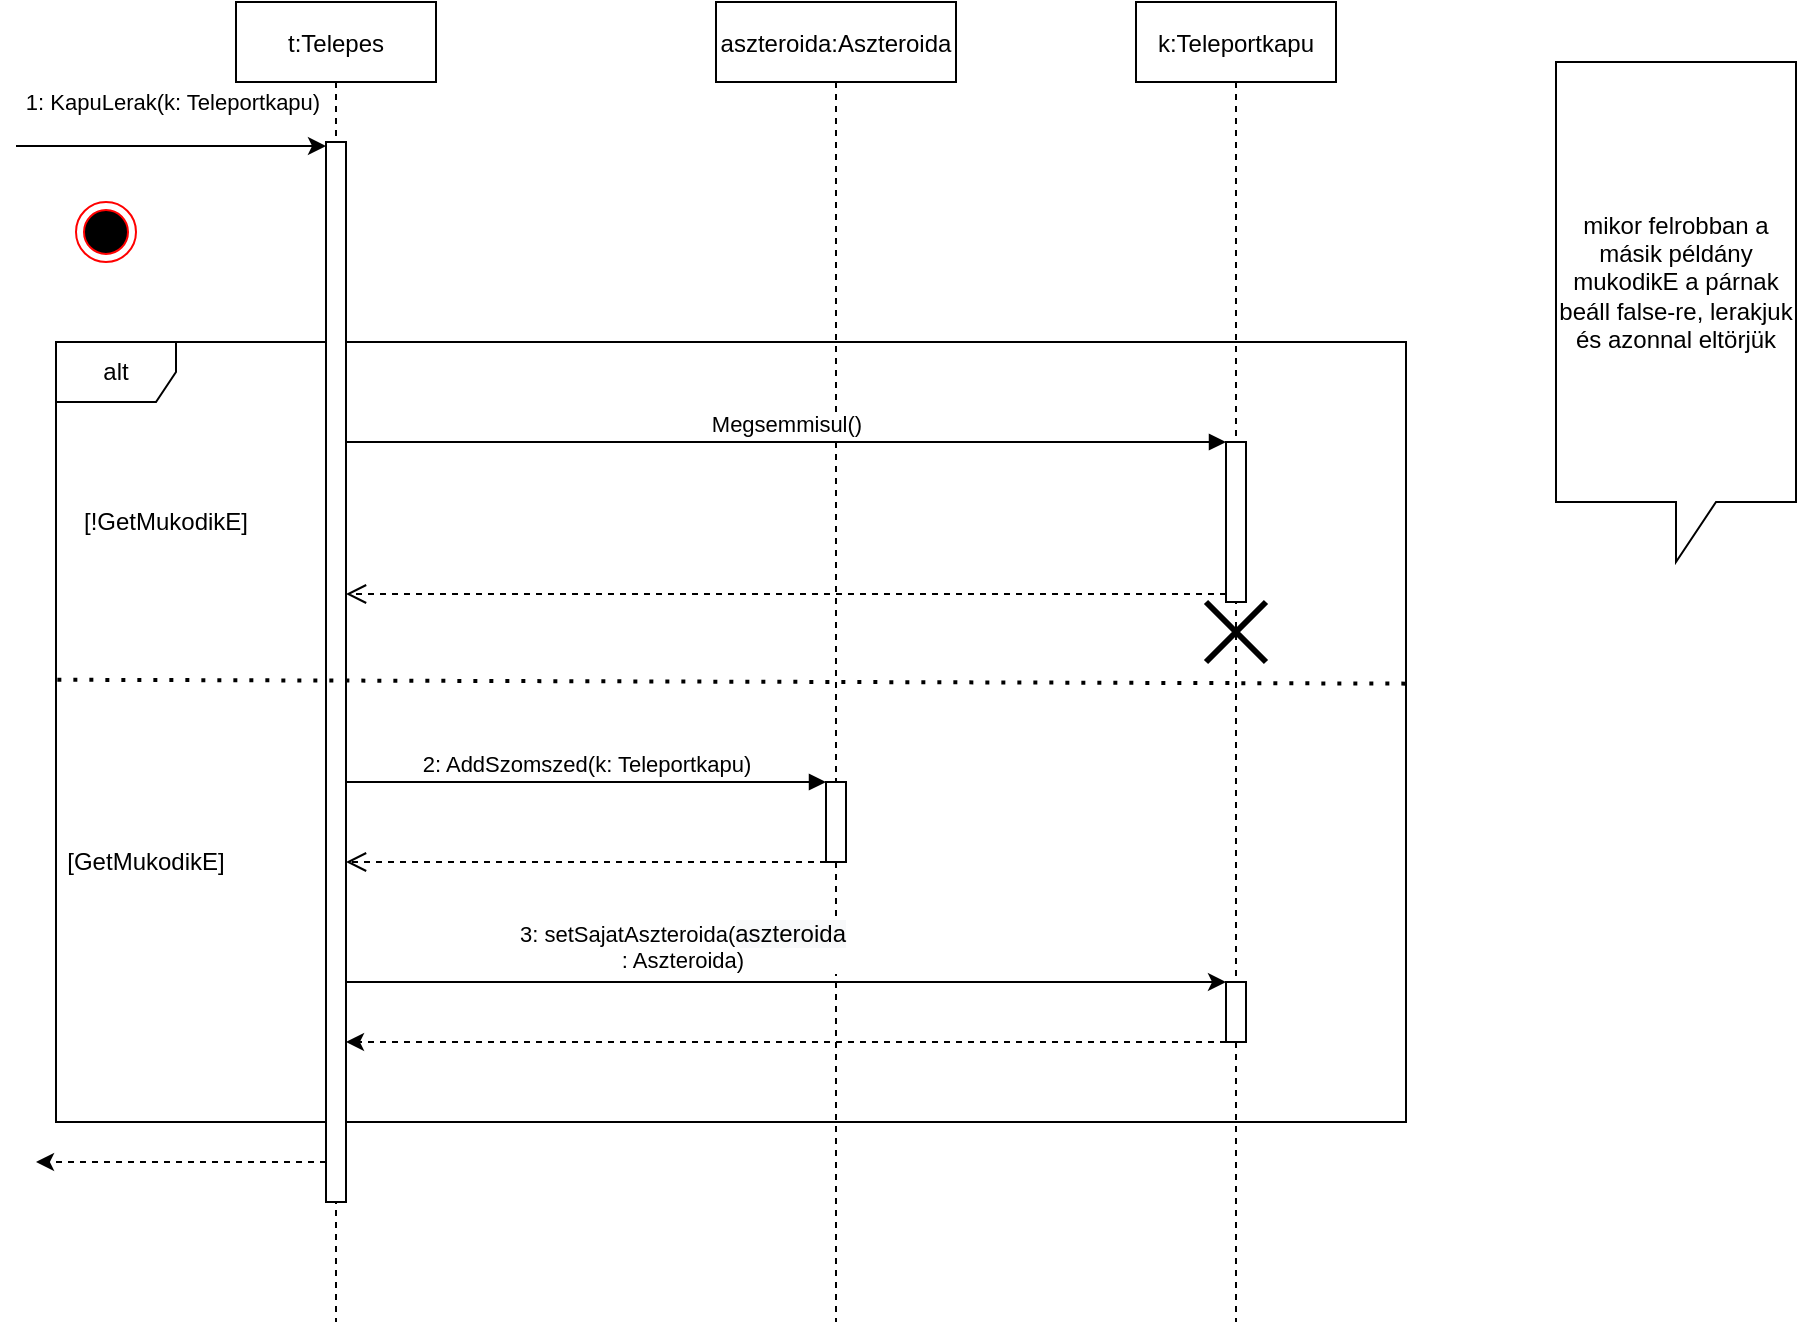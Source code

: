 <mxfile version="14.4.3" type="github">
  <diagram id="kgpKYQtTHZ0yAKxKKP6v" name="Page-1">
    <mxGraphModel dx="868" dy="450" grid="1" gridSize="10" guides="1" tooltips="1" connect="1" arrows="1" fold="1" page="1" pageScale="1" pageWidth="850" pageHeight="1100" math="0" shadow="0">
      <root>
        <mxCell id="0" />
        <mxCell id="1" parent="0" />
        <mxCell id="pmfMfa2IUyMt7tXiD2yf-2" value="alt" style="shape=umlFrame;whiteSpace=wrap;html=1;" vertex="1" parent="1">
          <mxGeometry x="30" y="190" width="675" height="390" as="geometry" />
        </mxCell>
        <mxCell id="3nuBFxr9cyL0pnOWT2aG-1" value="t:Telepes" style="shape=umlLifeline;perimeter=lifelinePerimeter;container=1;collapsible=0;recursiveResize=0;rounded=0;shadow=0;strokeWidth=1;" parent="1" vertex="1">
          <mxGeometry x="120" y="20" width="100" height="660" as="geometry" />
        </mxCell>
        <mxCell id="3nuBFxr9cyL0pnOWT2aG-2" value="" style="points=[];perimeter=orthogonalPerimeter;rounded=0;shadow=0;strokeWidth=1;" parent="3nuBFxr9cyL0pnOWT2aG-1" vertex="1">
          <mxGeometry x="45" y="70" width="10" height="530" as="geometry" />
        </mxCell>
        <mxCell id="3nuBFxr9cyL0pnOWT2aG-5" value="aszteroida:Aszteroida" style="shape=umlLifeline;perimeter=lifelinePerimeter;container=1;collapsible=0;recursiveResize=0;rounded=0;shadow=0;strokeWidth=1;" parent="1" vertex="1">
          <mxGeometry x="360" y="20" width="120" height="660" as="geometry" />
        </mxCell>
        <mxCell id="3nuBFxr9cyL0pnOWT2aG-6" value="" style="points=[];perimeter=orthogonalPerimeter;rounded=0;shadow=0;strokeWidth=1;" parent="3nuBFxr9cyL0pnOWT2aG-5" vertex="1">
          <mxGeometry x="55" y="390" width="10" height="40" as="geometry" />
        </mxCell>
        <mxCell id="yMqLdswsQX3L9AiM1ZZN-1" value="1: KapuLerak(k: Teleportkapu)" style="endArrow=classic;html=1;" parent="1" edge="1">
          <mxGeometry x="0.005" y="22" width="50" height="50" relative="1" as="geometry">
            <mxPoint x="10" y="92" as="sourcePoint" />
            <mxPoint x="165" y="92" as="targetPoint" />
            <mxPoint as="offset" />
          </mxGeometry>
        </mxCell>
        <mxCell id="yMqLdswsQX3L9AiM1ZZN-5" value="" style="endArrow=classic;html=1;dashed=1;" parent="1" edge="1">
          <mxGeometry width="50" height="50" relative="1" as="geometry">
            <mxPoint x="165" y="600" as="sourcePoint" />
            <mxPoint x="20" y="600" as="targetPoint" />
            <Array as="points">
              <mxPoint x="130" y="600" />
            </Array>
          </mxGeometry>
        </mxCell>
        <mxCell id="yMqLdswsQX3L9AiM1ZZN-6" value="k:Teleportkapu" style="shape=umlLifeline;perimeter=lifelinePerimeter;container=1;collapsible=0;recursiveResize=0;rounded=0;shadow=0;strokeWidth=1;" parent="1" vertex="1">
          <mxGeometry x="570" y="20" width="100" height="660" as="geometry" />
        </mxCell>
        <mxCell id="yMqLdswsQX3L9AiM1ZZN-7" value="" style="points=[];perimeter=orthogonalPerimeter;rounded=0;shadow=0;strokeWidth=1;" parent="yMqLdswsQX3L9AiM1ZZN-6" vertex="1">
          <mxGeometry x="45" y="490" width="10" height="30" as="geometry" />
        </mxCell>
        <mxCell id="pmfMfa2IUyMt7tXiD2yf-9" value="" style="html=1;points=[];perimeter=orthogonalPerimeter;" vertex="1" parent="yMqLdswsQX3L9AiM1ZZN-6">
          <mxGeometry x="45" y="220" width="10" height="80" as="geometry" />
        </mxCell>
        <mxCell id="pmfMfa2IUyMt7tXiD2yf-12" value="" style="shape=umlDestroy;whiteSpace=wrap;html=1;strokeWidth=3;" vertex="1" parent="yMqLdswsQX3L9AiM1ZZN-6">
          <mxGeometry x="35" y="300" width="30" height="30" as="geometry" />
        </mxCell>
        <mxCell id="yMqLdswsQX3L9AiM1ZZN-8" value="3: setSajatAszteroida(&lt;span style=&quot;font-size: 12px ; background-color: rgb(248 , 249 , 250)&quot;&gt;aszteroida&lt;/span&gt;&lt;br&gt;: Aszteroida)" style="endArrow=classic;html=1;" parent="1" source="3nuBFxr9cyL0pnOWT2aG-2" target="yMqLdswsQX3L9AiM1ZZN-7" edge="1">
          <mxGeometry x="-0.236" y="18" width="50" height="50" relative="1" as="geometry">
            <mxPoint x="370" y="260" as="sourcePoint" />
            <mxPoint x="420" y="210" as="targetPoint" />
            <Array as="points">
              <mxPoint x="450" y="510" />
            </Array>
            <mxPoint as="offset" />
          </mxGeometry>
        </mxCell>
        <mxCell id="yMqLdswsQX3L9AiM1ZZN-9" value="" style="endArrow=classic;html=1;dashed=1;" parent="1" edge="1">
          <mxGeometry width="50" height="50" relative="1" as="geometry">
            <mxPoint x="615" y="540" as="sourcePoint" />
            <mxPoint x="175" y="540" as="targetPoint" />
            <Array as="points">
              <mxPoint x="210" y="540" />
            </Array>
          </mxGeometry>
        </mxCell>
        <mxCell id="pmfMfa2IUyMt7tXiD2yf-3" value="" style="html=1;verticalAlign=bottom;endArrow=open;dashed=1;endSize=8;" edge="1" parent="1">
          <mxGeometry relative="1" as="geometry">
            <mxPoint x="415" y="450" as="sourcePoint" />
            <mxPoint x="175" y="450" as="targetPoint" />
          </mxGeometry>
        </mxCell>
        <mxCell id="pmfMfa2IUyMt7tXiD2yf-4" value="2: AddSzomszed(k: Teleportkapu)" style="html=1;verticalAlign=bottom;endArrow=block;" edge="1" parent="1" source="3nuBFxr9cyL0pnOWT2aG-2" target="3nuBFxr9cyL0pnOWT2aG-6">
          <mxGeometry width="80" relative="1" as="geometry">
            <mxPoint x="450" y="380" as="sourcePoint" />
            <mxPoint x="530" y="380" as="targetPoint" />
          </mxGeometry>
        </mxCell>
        <mxCell id="pmfMfa2IUyMt7tXiD2yf-8" value="" style="endArrow=none;dashed=1;html=1;dashPattern=1 3;strokeWidth=2;entryX=1.003;entryY=0.438;entryDx=0;entryDy=0;entryPerimeter=0;exitX=0.001;exitY=0.433;exitDx=0;exitDy=0;exitPerimeter=0;" edge="1" parent="1" source="pmfMfa2IUyMt7tXiD2yf-2" target="pmfMfa2IUyMt7tXiD2yf-2">
          <mxGeometry width="50" height="50" relative="1" as="geometry">
            <mxPoint x="90" y="360" as="sourcePoint" />
            <mxPoint x="520" y="360" as="targetPoint" />
          </mxGeometry>
        </mxCell>
        <mxCell id="pmfMfa2IUyMt7tXiD2yf-10" value="Megsemmisul()" style="html=1;verticalAlign=bottom;endArrow=block;entryX=0;entryY=0;" edge="1" parent="1" source="3nuBFxr9cyL0pnOWT2aG-2" target="pmfMfa2IUyMt7tXiD2yf-9">
          <mxGeometry relative="1" as="geometry">
            <mxPoint x="545" y="240" as="sourcePoint" />
          </mxGeometry>
        </mxCell>
        <mxCell id="pmfMfa2IUyMt7tXiD2yf-11" value="" style="html=1;verticalAlign=bottom;endArrow=open;dashed=1;endSize=8;exitX=0;exitY=0.95;" edge="1" parent="1" source="pmfMfa2IUyMt7tXiD2yf-9" target="3nuBFxr9cyL0pnOWT2aG-2">
          <mxGeometry x="0.023" y="-16" relative="1" as="geometry">
            <mxPoint x="545" y="316" as="targetPoint" />
            <Array as="points">
              <mxPoint x="400" y="316" />
            </Array>
            <mxPoint as="offset" />
          </mxGeometry>
        </mxCell>
        <mxCell id="pmfMfa2IUyMt7tXiD2yf-13" value="[!GetMukodikE]" style="text;html=1;strokeColor=none;fillColor=none;align=center;verticalAlign=middle;whiteSpace=wrap;rounded=0;" vertex="1" parent="1">
          <mxGeometry x="20" y="270" width="130" height="20" as="geometry" />
        </mxCell>
        <mxCell id="pmfMfa2IUyMt7tXiD2yf-15" value="[GetMukodikE]" style="text;html=1;strokeColor=none;fillColor=none;align=center;verticalAlign=middle;whiteSpace=wrap;rounded=0;" vertex="1" parent="1">
          <mxGeometry x="10" y="440" width="130" height="20" as="geometry" />
        </mxCell>
        <mxCell id="pmfMfa2IUyMt7tXiD2yf-16" value="mikor felrobban a másik példány mukodikE a párnak beáll false-re, lerakjuk és azonnal eltörjük" style="shape=callout;whiteSpace=wrap;html=1;perimeter=calloutPerimeter;" vertex="1" parent="1">
          <mxGeometry x="780" y="50" width="120" height="250" as="geometry" />
        </mxCell>
        <mxCell id="_-DnPV1aUU3JKCNARZ8c-1" value="" style="ellipse;html=1;shape=endState;fillColor=#000000;strokeColor=#ff0000;" vertex="1" parent="1">
          <mxGeometry x="40" y="120" width="30" height="30" as="geometry" />
        </mxCell>
      </root>
    </mxGraphModel>
  </diagram>
</mxfile>
